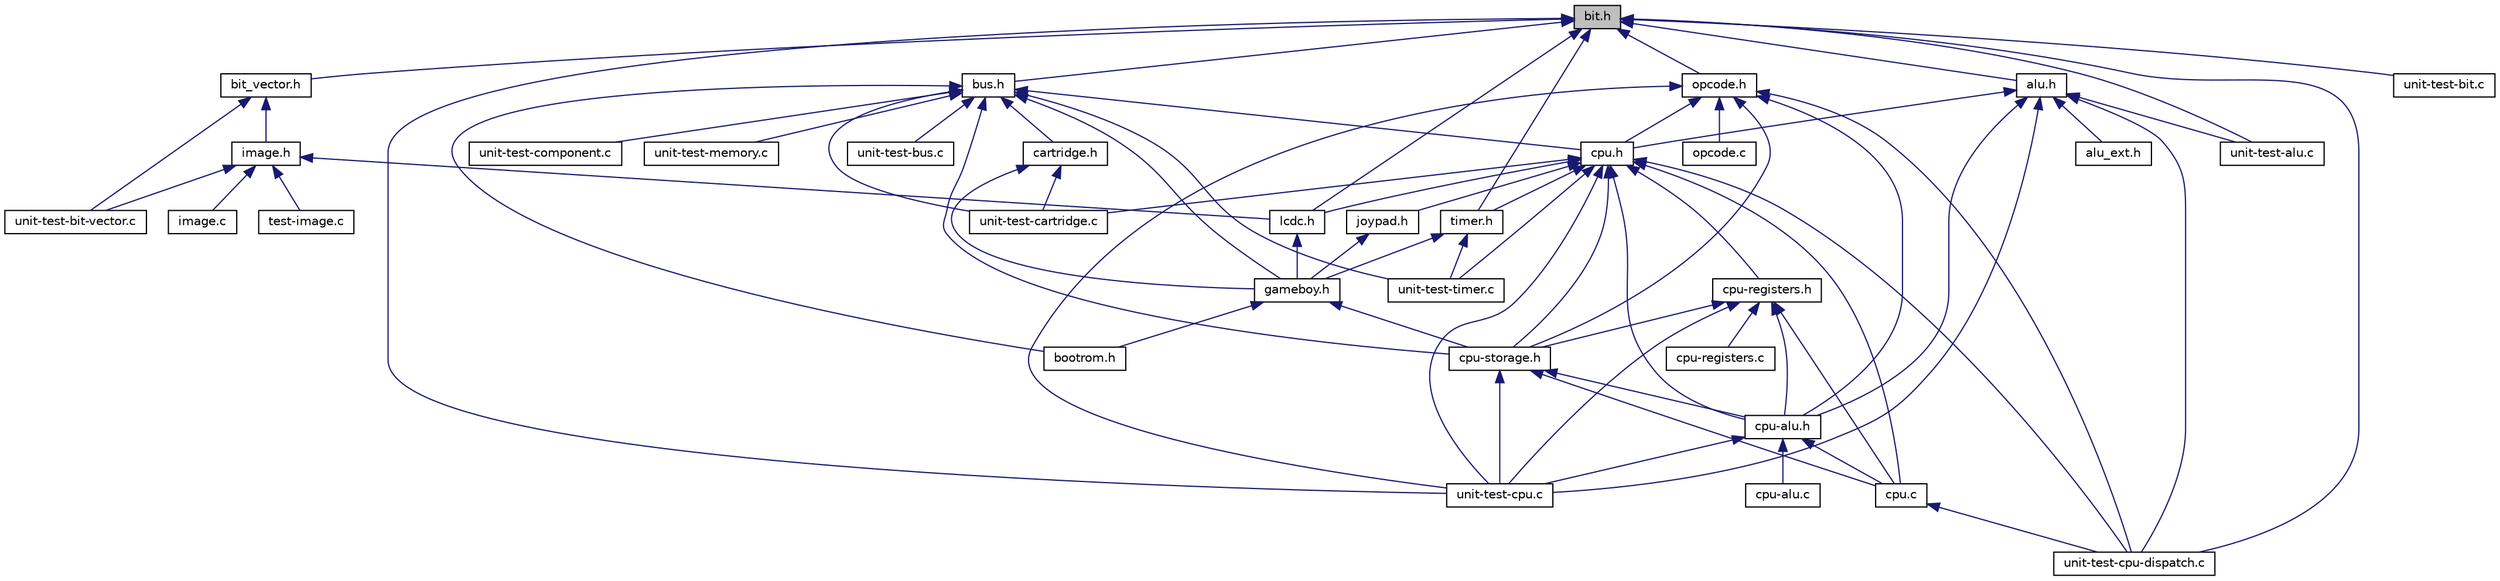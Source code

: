 digraph "bit.h"
{
  edge [fontname="Helvetica",fontsize="10",labelfontname="Helvetica",labelfontsize="10"];
  node [fontname="Helvetica",fontsize="10",shape=record];
  Node3 [label="bit.h",height=0.2,width=0.4,color="black", fillcolor="grey75", style="filled", fontcolor="black"];
  Node3 -> Node4 [dir="back",color="midnightblue",fontsize="10",style="solid",fontname="Helvetica"];
  Node4 [label="alu.h",height=0.2,width=0.4,color="black", fillcolor="white", style="filled",URL="$alu_8h.html",tooltip="ALU Header for GameBoy Emulator, part done by students. "];
  Node4 -> Node5 [dir="back",color="midnightblue",fontsize="10",style="solid",fontname="Helvetica"];
  Node5 [label="alu_ext.h",height=0.2,width=0.4,color="black", fillcolor="white", style="filled",URL="$alu__ext_8h.html",tooltip="ALU Header for GameBoy Emulator, part provided. "];
  Node4 -> Node6 [dir="back",color="midnightblue",fontsize="10",style="solid",fontname="Helvetica"];
  Node6 [label="cpu.h",height=0.2,width=0.4,color="black", fillcolor="white", style="filled",URL="$cpu_8h.html",tooltip="CPU model for PPS-GBemul project, high level interface. "];
  Node6 -> Node7 [dir="back",color="midnightblue",fontsize="10",style="solid",fontname="Helvetica"];
  Node7 [label="timer.h",height=0.2,width=0.4,color="black", fillcolor="white", style="filled",URL="$timer_8h.html",tooltip="Game Boy Timer simulation header. "];
  Node7 -> Node8 [dir="back",color="midnightblue",fontsize="10",style="solid",fontname="Helvetica"];
  Node8 [label="gameboy.h",height=0.2,width=0.4,color="black", fillcolor="white", style="filled",URL="$gameboy_8h.html",tooltip="Gameboy Header for GameBoy Emulator. "];
  Node8 -> Node9 [dir="back",color="midnightblue",fontsize="10",style="solid",fontname="Helvetica"];
  Node9 [label="bootrom.h",height=0.2,width=0.4,color="black", fillcolor="white", style="filled",URL="$bootrom_8h.html",tooltip="Game Boy Boot ROM. "];
  Node8 -> Node10 [dir="back",color="midnightblue",fontsize="10",style="solid",fontname="Helvetica"];
  Node10 [label="cpu-storage.h",height=0.2,width=0.4,color="black", fillcolor="white", style="filled",URL="$cpu-storage_8h.html",tooltip="CPU model for PPS-GBemul project, storage part. "];
  Node10 -> Node11 [dir="back",color="midnightblue",fontsize="10",style="solid",fontname="Helvetica"];
  Node11 [label="cpu-alu.h",height=0.2,width=0.4,color="black", fillcolor="white", style="filled",URL="$cpu-alu_8h.html",tooltip="CPU model for PPS-GBemul project, ALU part. "];
  Node11 -> Node12 [dir="back",color="midnightblue",fontsize="10",style="solid",fontname="Helvetica"];
  Node12 [label="cpu-alu.c",height=0.2,width=0.4,color="black", fillcolor="white", style="filled",URL="$cpu-alu_8c.html",tooltip="Game Boy CPU simulation, ALU part asked to students. "];
  Node11 -> Node13 [dir="back",color="midnightblue",fontsize="10",style="solid",fontname="Helvetica"];
  Node13 [label="cpu.c",height=0.2,width=0.4,color="black", fillcolor="white", style="filled",URL="$cpu_8c.html",tooltip="Game Boy CPU simulation. "];
  Node13 -> Node14 [dir="back",color="midnightblue",fontsize="10",style="solid",fontname="Helvetica"];
  Node14 [label="unit-test-cpu-dispatch.c",height=0.2,width=0.4,color="black", fillcolor="white", style="filled",URL="$unit-test-cpu-dispatch_8c.html",tooltip="Unit test for cpu dispatch function. "];
  Node11 -> Node15 [dir="back",color="midnightblue",fontsize="10",style="solid",fontname="Helvetica"];
  Node15 [label="unit-test-cpu.c",height=0.2,width=0.4,color="black", fillcolor="white", style="filled",URL="$unit-test-cpu_8c.html",tooltip="Unit test for cpu and related functions. "];
  Node10 -> Node13 [dir="back",color="midnightblue",fontsize="10",style="solid",fontname="Helvetica"];
  Node10 -> Node15 [dir="back",color="midnightblue",fontsize="10",style="solid",fontname="Helvetica"];
  Node7 -> Node16 [dir="back",color="midnightblue",fontsize="10",style="solid",fontname="Helvetica"];
  Node16 [label="unit-test-timer.c",height=0.2,width=0.4,color="black", fillcolor="white", style="filled",URL="$unit-test-timer_8c.html",tooltip="Unit test code for timer and related functions. "];
  Node6 -> Node17 [dir="back",color="midnightblue",fontsize="10",style="solid",fontname="Helvetica"];
  Node17 [label="lcdc.h",height=0.2,width=0.4,color="black", fillcolor="white", style="filled",URL="$lcdc_8h.html",tooltip="Game Boy LCD (liquid cristal display) controller simulation header. "];
  Node17 -> Node8 [dir="back",color="midnightblue",fontsize="10",style="solid",fontname="Helvetica"];
  Node6 -> Node18 [dir="back",color="midnightblue",fontsize="10",style="solid",fontname="Helvetica"];
  Node18 [label="joypad.h",height=0.2,width=0.4,color="black", fillcolor="white", style="filled",URL="$joypad_8h.html",tooltip="Game Boy joypad simulation header. "];
  Node18 -> Node8 [dir="back",color="midnightblue",fontsize="10",style="solid",fontname="Helvetica"];
  Node6 -> Node11 [dir="back",color="midnightblue",fontsize="10",style="solid",fontname="Helvetica"];
  Node6 -> Node10 [dir="back",color="midnightblue",fontsize="10",style="solid",fontname="Helvetica"];
  Node6 -> Node19 [dir="back",color="midnightblue",fontsize="10",style="solid",fontname="Helvetica"];
  Node19 [label="cpu-registers.h",height=0.2,width=0.4,color="black", fillcolor="white", style="filled",URL="$cpu-registers_8h.html",tooltip="CPU model for PPS-GBemul project, registers part. "];
  Node19 -> Node10 [dir="back",color="midnightblue",fontsize="10",style="solid",fontname="Helvetica"];
  Node19 -> Node11 [dir="back",color="midnightblue",fontsize="10",style="solid",fontname="Helvetica"];
  Node19 -> Node20 [dir="back",color="midnightblue",fontsize="10",style="solid",fontname="Helvetica"];
  Node20 [label="cpu-registers.c",height=0.2,width=0.4,color="black", fillcolor="white", style="filled",URL="$cpu-registers_8c.html",tooltip="Game Boy CPU simulation, register part. "];
  Node19 -> Node13 [dir="back",color="midnightblue",fontsize="10",style="solid",fontname="Helvetica"];
  Node19 -> Node15 [dir="back",color="midnightblue",fontsize="10",style="solid",fontname="Helvetica"];
  Node6 -> Node13 [dir="back",color="midnightblue",fontsize="10",style="solid",fontname="Helvetica"];
  Node6 -> Node21 [dir="back",color="midnightblue",fontsize="10",style="solid",fontname="Helvetica"];
  Node21 [label="unit-test-cartridge.c",height=0.2,width=0.4,color="black", fillcolor="white", style="filled",URL="$unit-test-cartridge_8c.html",tooltip="Unit test code for cartridge and related functions. "];
  Node6 -> Node14 [dir="back",color="midnightblue",fontsize="10",style="solid",fontname="Helvetica"];
  Node6 -> Node15 [dir="back",color="midnightblue",fontsize="10",style="solid",fontname="Helvetica"];
  Node6 -> Node16 [dir="back",color="midnightblue",fontsize="10",style="solid",fontname="Helvetica"];
  Node4 -> Node11 [dir="back",color="midnightblue",fontsize="10",style="solid",fontname="Helvetica"];
  Node4 -> Node22 [dir="back",color="midnightblue",fontsize="10",style="solid",fontname="Helvetica"];
  Node22 [label="unit-test-alu.c",height=0.2,width=0.4,color="black", fillcolor="white", style="filled",URL="$unit-test-alu_8c.html",tooltip="Unit test code for alu and related functions. "];
  Node4 -> Node14 [dir="back",color="midnightblue",fontsize="10",style="solid",fontname="Helvetica"];
  Node4 -> Node15 [dir="back",color="midnightblue",fontsize="10",style="solid",fontname="Helvetica"];
  Node3 -> Node23 [dir="back",color="midnightblue",fontsize="10",style="solid",fontname="Helvetica"];
  Node23 [label="bit_vector.h",height=0.2,width=0.4,color="black", fillcolor="white", style="filled",URL="$bit__vector_8h.html",tooltip="Bit vectors for PPS projects. "];
  Node23 -> Node24 [dir="back",color="midnightblue",fontsize="10",style="solid",fontname="Helvetica"];
  Node24 [label="image.h",height=0.2,width=0.4,color="black", fillcolor="white", style="filled",URL="$image_8h.html",tooltip="Image models for PPS-GBemul project. "];
  Node24 -> Node17 [dir="back",color="midnightblue",fontsize="10",style="solid",fontname="Helvetica"];
  Node24 -> Node25 [dir="back",color="midnightblue",fontsize="10",style="solid",fontname="Helvetica"];
  Node25 [label="image.c",height=0.2,width=0.4,color="black", fillcolor="white", style="filled",URL="$image_8c.html",tooltip="Image for PPS projects. "];
  Node24 -> Node26 [dir="back",color="midnightblue",fontsize="10",style="solid",fontname="Helvetica"];
  Node26 [label="test-image.c",height=0.2,width=0.4,color="black", fillcolor="white", style="filled",URL="$test-image_8c.html",tooltip="ad-hoc end-to-end testing of image.c "];
  Node24 -> Node27 [dir="back",color="midnightblue",fontsize="10",style="solid",fontname="Helvetica"];
  Node27 [label="unit-test-bit-vector.c",height=0.2,width=0.4,color="black", fillcolor="white", style="filled",URL="$unit-test-bit-vector_8c.html",tooltip="Unit test code for bit_vector and related functions. "];
  Node23 -> Node27 [dir="back",color="midnightblue",fontsize="10",style="solid",fontname="Helvetica"];
  Node3 -> Node28 [dir="back",color="midnightblue",fontsize="10",style="solid",fontname="Helvetica"];
  Node28 [label="bus.h",height=0.2,width=0.4,color="black", fillcolor="white", style="filled",URL="$bus_8h.html",tooltip="Game Boy Bus Emulator. "];
  Node28 -> Node9 [dir="back",color="midnightblue",fontsize="10",style="solid",fontname="Helvetica"];
  Node28 -> Node8 [dir="back",color="midnightblue",fontsize="10",style="solid",fontname="Helvetica"];
  Node28 -> Node29 [dir="back",color="midnightblue",fontsize="10",style="solid",fontname="Helvetica"];
  Node29 [label="cartridge.h",height=0.2,width=0.4,color="black", fillcolor="white", style="filled",URL="$cartridge_8h.html",tooltip="Game Boy Cartridge simulation header. "];
  Node29 -> Node8 [dir="back",color="midnightblue",fontsize="10",style="solid",fontname="Helvetica"];
  Node29 -> Node21 [dir="back",color="midnightblue",fontsize="10",style="solid",fontname="Helvetica"];
  Node28 -> Node6 [dir="back",color="midnightblue",fontsize="10",style="solid",fontname="Helvetica"];
  Node28 -> Node10 [dir="back",color="midnightblue",fontsize="10",style="solid",fontname="Helvetica"];
  Node28 -> Node30 [dir="back",color="midnightblue",fontsize="10",style="solid",fontname="Helvetica"];
  Node30 [label="unit-test-bus.c",height=0.2,width=0.4,color="black", fillcolor="white", style="filled",URL="$unit-test-bus_8c.html",tooltip="Unit test code for bus and related functions. "];
  Node28 -> Node21 [dir="back",color="midnightblue",fontsize="10",style="solid",fontname="Helvetica"];
  Node28 -> Node31 [dir="back",color="midnightblue",fontsize="10",style="solid",fontname="Helvetica"];
  Node31 [label="unit-test-component.c",height=0.2,width=0.4,color="black", fillcolor="white", style="filled",URL="$unit-test-component_8c.html",tooltip="Unit test code for component and related functions. "];
  Node28 -> Node32 [dir="back",color="midnightblue",fontsize="10",style="solid",fontname="Helvetica"];
  Node32 [label="unit-test-memory.c",height=0.2,width=0.4,color="black", fillcolor="white", style="filled",URL="$unit-test-memory_8c.html",tooltip="Unit test code for memory and related functions. "];
  Node28 -> Node16 [dir="back",color="midnightblue",fontsize="10",style="solid",fontname="Helvetica"];
  Node3 -> Node7 [dir="back",color="midnightblue",fontsize="10",style="solid",fontname="Helvetica"];
  Node3 -> Node33 [dir="back",color="midnightblue",fontsize="10",style="solid",fontname="Helvetica"];
  Node33 [label="opcode.h",height=0.2,width=0.4,color="black", fillcolor="white", style="filled",URL="$opcode_8h.html",tooltip="Instruction opcodes for PPS-GBemul project. "];
  Node33 -> Node6 [dir="back",color="midnightblue",fontsize="10",style="solid",fontname="Helvetica"];
  Node33 -> Node11 [dir="back",color="midnightblue",fontsize="10",style="solid",fontname="Helvetica"];
  Node33 -> Node10 [dir="back",color="midnightblue",fontsize="10",style="solid",fontname="Helvetica"];
  Node33 -> Node34 [dir="back",color="midnightblue",fontsize="10",style="solid",fontname="Helvetica"];
  Node34 [label="opcode.c",height=0.2,width=0.4,color="black", fillcolor="white", style="filled",URL="$opcode_8c.html",tooltip="Instruction opcodes for PPS-GBemul project. "];
  Node33 -> Node14 [dir="back",color="midnightblue",fontsize="10",style="solid",fontname="Helvetica"];
  Node33 -> Node15 [dir="back",color="midnightblue",fontsize="10",style="solid",fontname="Helvetica"];
  Node3 -> Node17 [dir="back",color="midnightblue",fontsize="10",style="solid",fontname="Helvetica"];
  Node3 -> Node22 [dir="back",color="midnightblue",fontsize="10",style="solid",fontname="Helvetica"];
  Node3 -> Node35 [dir="back",color="midnightblue",fontsize="10",style="solid",fontname="Helvetica"];
  Node35 [label="unit-test-bit.c",height=0.2,width=0.4,color="black", fillcolor="white", style="filled",URL="$unit-test-bit_8c.html",tooltip="Unit test code for bit operations and related functions. "];
  Node3 -> Node14 [dir="back",color="midnightblue",fontsize="10",style="solid",fontname="Helvetica"];
  Node3 -> Node15 [dir="back",color="midnightblue",fontsize="10",style="solid",fontname="Helvetica"];
}
